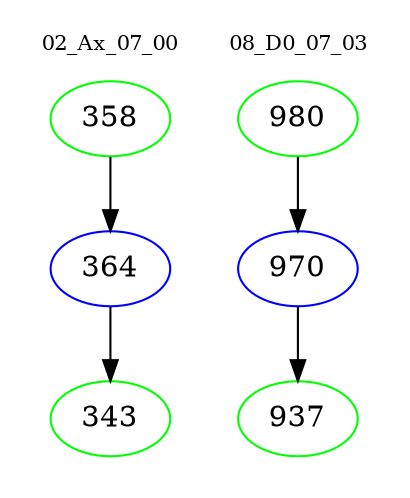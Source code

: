 digraph{
subgraph cluster_0 {
color = white
label = "02_Ax_07_00";
fontsize=10;
T0_358 [label="358", color="green"]
T0_358 -> T0_364 [color="black"]
T0_364 [label="364", color="blue"]
T0_364 -> T0_343 [color="black"]
T0_343 [label="343", color="green"]
}
subgraph cluster_1 {
color = white
label = "08_D0_07_03";
fontsize=10;
T1_980 [label="980", color="green"]
T1_980 -> T1_970 [color="black"]
T1_970 [label="970", color="blue"]
T1_970 -> T1_937 [color="black"]
T1_937 [label="937", color="green"]
}
}
